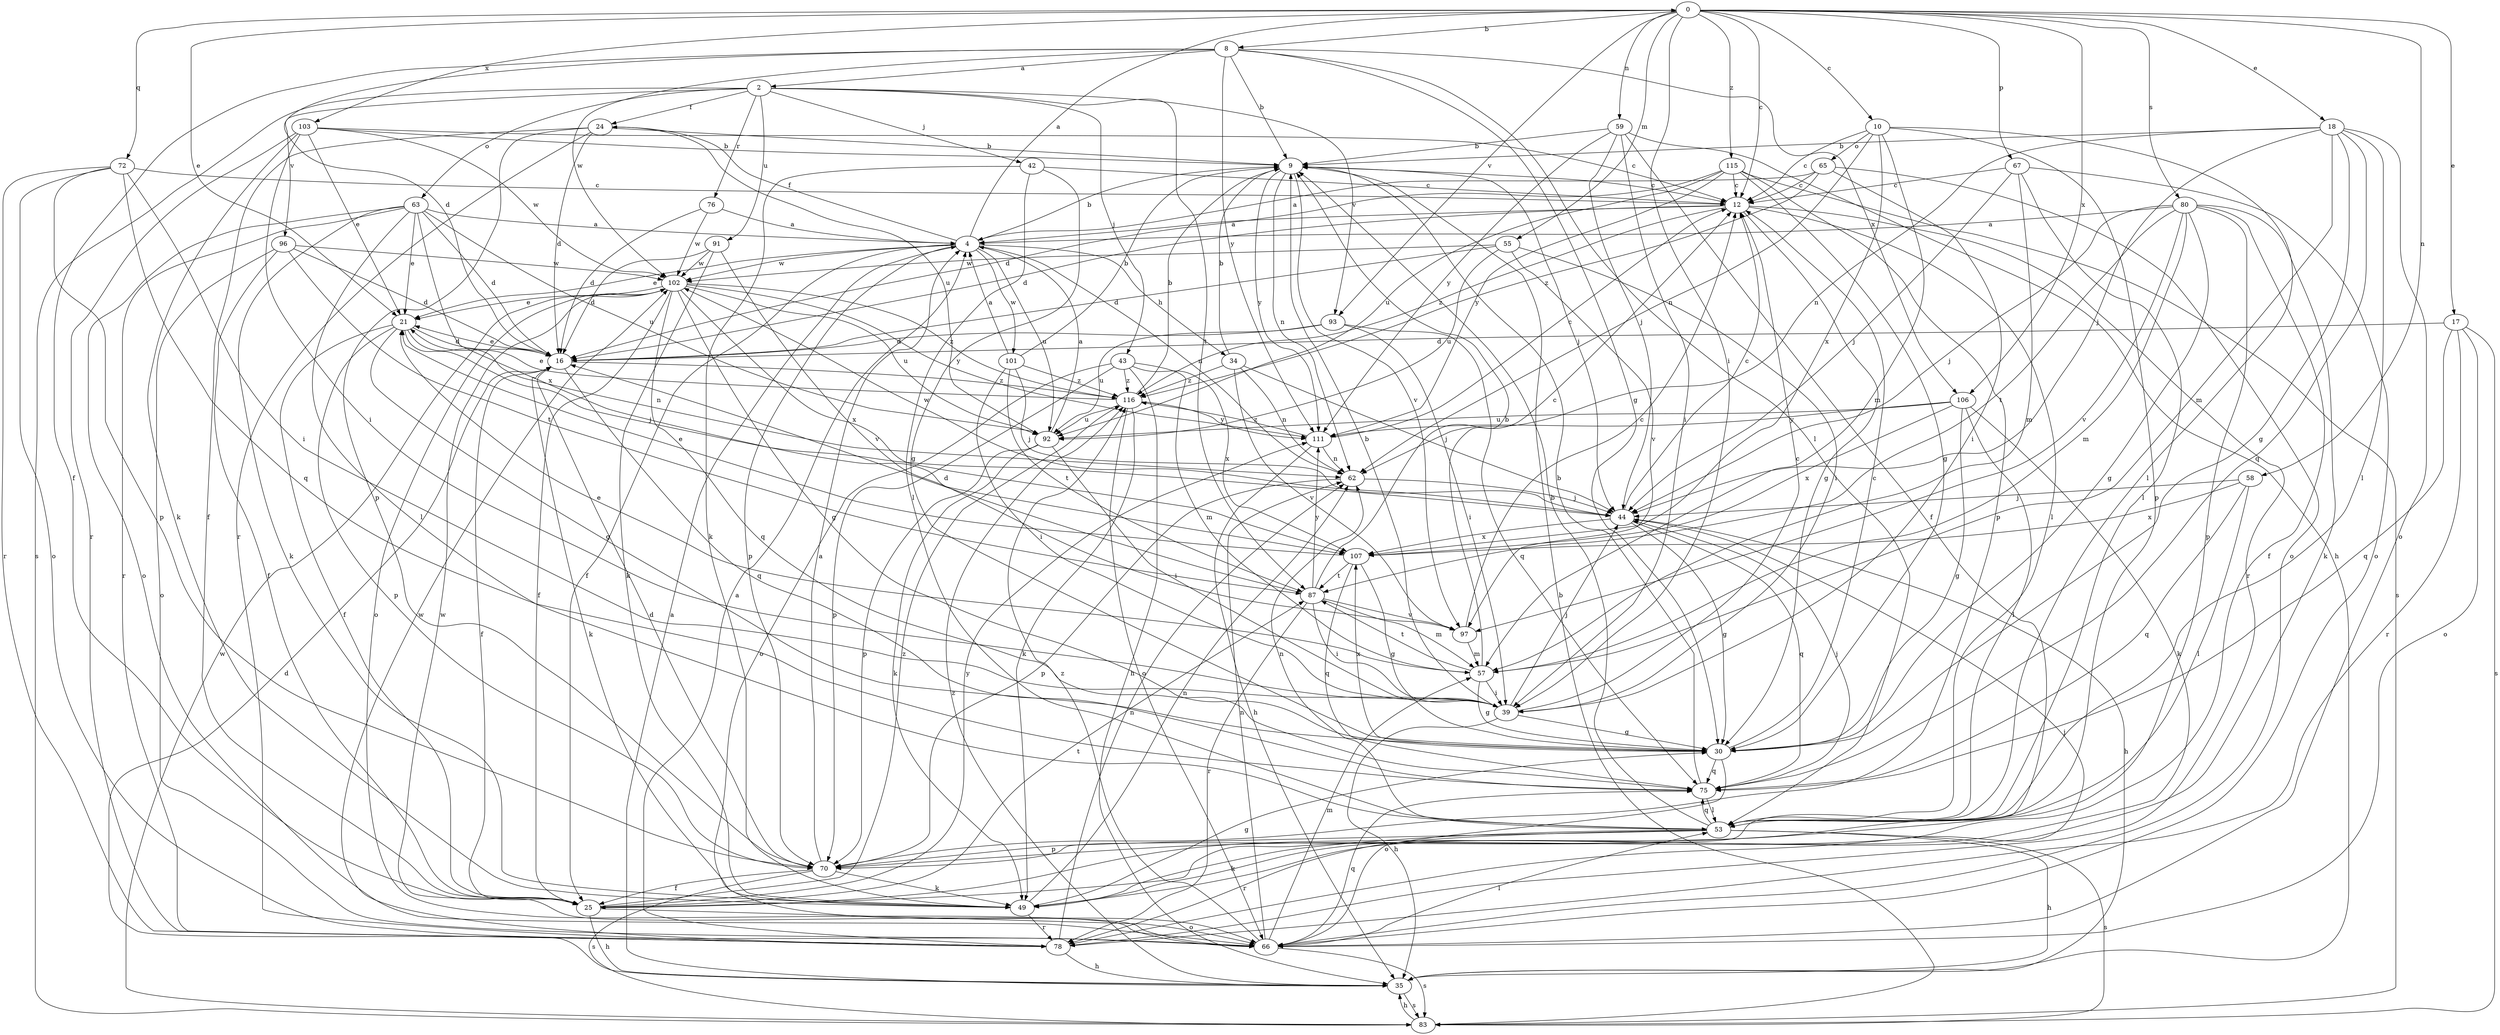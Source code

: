 strict digraph  {
0;
2;
4;
8;
9;
10;
12;
16;
17;
18;
21;
24;
25;
30;
34;
35;
39;
42;
43;
44;
49;
53;
55;
57;
58;
59;
62;
63;
65;
66;
67;
70;
72;
75;
76;
78;
80;
83;
87;
91;
92;
93;
96;
97;
101;
102;
103;
106;
107;
111;
115;
116;
0 -> 8  [label=b];
0 -> 10  [label=c];
0 -> 12  [label=c];
0 -> 17  [label=e];
0 -> 18  [label=e];
0 -> 21  [label=e];
0 -> 39  [label=i];
0 -> 55  [label=m];
0 -> 58  [label=n];
0 -> 59  [label=n];
0 -> 67  [label=p];
0 -> 72  [label=q];
0 -> 80  [label=s];
0 -> 93  [label=v];
0 -> 103  [label=x];
0 -> 106  [label=x];
0 -> 115  [label=z];
2 -> 24  [label=f];
2 -> 42  [label=j];
2 -> 43  [label=j];
2 -> 63  [label=o];
2 -> 76  [label=r];
2 -> 83  [label=s];
2 -> 87  [label=t];
2 -> 91  [label=u];
2 -> 93  [label=v];
2 -> 96  [label=v];
4 -> 0  [label=a];
4 -> 9  [label=b];
4 -> 21  [label=e];
4 -> 24  [label=f];
4 -> 25  [label=f];
4 -> 34  [label=h];
4 -> 62  [label=n];
4 -> 70  [label=p];
4 -> 92  [label=u];
4 -> 101  [label=w];
4 -> 102  [label=w];
8 -> 2  [label=a];
8 -> 9  [label=b];
8 -> 16  [label=d];
8 -> 25  [label=f];
8 -> 30  [label=g];
8 -> 53  [label=l];
8 -> 102  [label=w];
8 -> 106  [label=x];
8 -> 111  [label=y];
9 -> 12  [label=c];
9 -> 44  [label=j];
9 -> 62  [label=n];
9 -> 97  [label=v];
9 -> 111  [label=y];
10 -> 12  [label=c];
10 -> 53  [label=l];
10 -> 57  [label=m];
10 -> 62  [label=n];
10 -> 65  [label=o];
10 -> 70  [label=p];
10 -> 107  [label=x];
12 -> 4  [label=a];
12 -> 16  [label=d];
12 -> 30  [label=g];
12 -> 53  [label=l];
12 -> 78  [label=r];
12 -> 116  [label=z];
16 -> 21  [label=e];
16 -> 25  [label=f];
16 -> 49  [label=k];
16 -> 75  [label=q];
16 -> 116  [label=z];
17 -> 16  [label=d];
17 -> 66  [label=o];
17 -> 75  [label=q];
17 -> 78  [label=r];
17 -> 83  [label=s];
18 -> 9  [label=b];
18 -> 30  [label=g];
18 -> 44  [label=j];
18 -> 53  [label=l];
18 -> 57  [label=m];
18 -> 62  [label=n];
18 -> 66  [label=o];
18 -> 75  [label=q];
21 -> 16  [label=d];
21 -> 25  [label=f];
21 -> 30  [label=g];
21 -> 44  [label=j];
21 -> 62  [label=n];
21 -> 70  [label=p];
24 -> 9  [label=b];
24 -> 16  [label=d];
24 -> 25  [label=f];
24 -> 70  [label=p];
24 -> 78  [label=r];
24 -> 92  [label=u];
25 -> 35  [label=h];
25 -> 66  [label=o];
25 -> 87  [label=t];
25 -> 111  [label=y];
25 -> 116  [label=z];
30 -> 12  [label=c];
30 -> 66  [label=o];
30 -> 75  [label=q];
30 -> 107  [label=x];
34 -> 9  [label=b];
34 -> 44  [label=j];
34 -> 62  [label=n];
34 -> 97  [label=v];
34 -> 116  [label=z];
35 -> 4  [label=a];
35 -> 16  [label=d];
35 -> 83  [label=s];
35 -> 116  [label=z];
39 -> 9  [label=b];
39 -> 12  [label=c];
39 -> 30  [label=g];
39 -> 35  [label=h];
39 -> 44  [label=j];
42 -> 12  [label=c];
42 -> 30  [label=g];
42 -> 49  [label=k];
42 -> 53  [label=l];
43 -> 35  [label=h];
43 -> 57  [label=m];
43 -> 66  [label=o];
43 -> 70  [label=p];
43 -> 107  [label=x];
43 -> 116  [label=z];
44 -> 12  [label=c];
44 -> 30  [label=g];
44 -> 35  [label=h];
44 -> 75  [label=q];
44 -> 102  [label=w];
44 -> 107  [label=x];
49 -> 30  [label=g];
49 -> 62  [label=n];
49 -> 78  [label=r];
53 -> 9  [label=b];
53 -> 35  [label=h];
53 -> 49  [label=k];
53 -> 62  [label=n];
53 -> 70  [label=p];
53 -> 75  [label=q];
53 -> 78  [label=r];
53 -> 83  [label=s];
55 -> 16  [label=d];
55 -> 39  [label=i];
55 -> 92  [label=u];
55 -> 97  [label=v];
55 -> 102  [label=w];
57 -> 9  [label=b];
57 -> 21  [label=e];
57 -> 30  [label=g];
57 -> 39  [label=i];
57 -> 87  [label=t];
58 -> 44  [label=j];
58 -> 53  [label=l];
58 -> 75  [label=q];
58 -> 107  [label=x];
59 -> 9  [label=b];
59 -> 25  [label=f];
59 -> 35  [label=h];
59 -> 39  [label=i];
59 -> 44  [label=j];
59 -> 111  [label=y];
62 -> 44  [label=j];
62 -> 70  [label=p];
63 -> 4  [label=a];
63 -> 16  [label=d];
63 -> 21  [label=e];
63 -> 49  [label=k];
63 -> 53  [label=l];
63 -> 66  [label=o];
63 -> 78  [label=r];
63 -> 92  [label=u];
63 -> 107  [label=x];
65 -> 4  [label=a];
65 -> 12  [label=c];
65 -> 39  [label=i];
65 -> 66  [label=o];
65 -> 116  [label=z];
66 -> 53  [label=l];
66 -> 57  [label=m];
66 -> 62  [label=n];
66 -> 75  [label=q];
66 -> 83  [label=s];
66 -> 102  [label=w];
66 -> 116  [label=z];
67 -> 12  [label=c];
67 -> 44  [label=j];
67 -> 53  [label=l];
67 -> 57  [label=m];
67 -> 66  [label=o];
70 -> 4  [label=a];
70 -> 16  [label=d];
70 -> 25  [label=f];
70 -> 49  [label=k];
70 -> 83  [label=s];
72 -> 12  [label=c];
72 -> 39  [label=i];
72 -> 66  [label=o];
72 -> 70  [label=p];
72 -> 75  [label=q];
72 -> 78  [label=r];
75 -> 9  [label=b];
75 -> 44  [label=j];
75 -> 53  [label=l];
76 -> 4  [label=a];
76 -> 16  [label=d];
76 -> 102  [label=w];
78 -> 4  [label=a];
78 -> 35  [label=h];
78 -> 44  [label=j];
78 -> 62  [label=n];
78 -> 102  [label=w];
80 -> 4  [label=a];
80 -> 25  [label=f];
80 -> 30  [label=g];
80 -> 44  [label=j];
80 -> 49  [label=k];
80 -> 57  [label=m];
80 -> 70  [label=p];
80 -> 87  [label=t];
80 -> 97  [label=v];
83 -> 9  [label=b];
83 -> 35  [label=h];
83 -> 102  [label=w];
87 -> 12  [label=c];
87 -> 16  [label=d];
87 -> 39  [label=i];
87 -> 57  [label=m];
87 -> 78  [label=r];
87 -> 97  [label=v];
87 -> 111  [label=y];
91 -> 16  [label=d];
91 -> 49  [label=k];
91 -> 97  [label=v];
91 -> 102  [label=w];
92 -> 4  [label=a];
92 -> 39  [label=i];
92 -> 49  [label=k];
92 -> 70  [label=p];
93 -> 16  [label=d];
93 -> 39  [label=i];
93 -> 75  [label=q];
93 -> 92  [label=u];
96 -> 16  [label=d];
96 -> 25  [label=f];
96 -> 66  [label=o];
96 -> 87  [label=t];
96 -> 102  [label=w];
97 -> 12  [label=c];
97 -> 57  [label=m];
101 -> 4  [label=a];
101 -> 9  [label=b];
101 -> 39  [label=i];
101 -> 44  [label=j];
101 -> 87  [label=t];
101 -> 116  [label=z];
102 -> 21  [label=e];
102 -> 25  [label=f];
102 -> 30  [label=g];
102 -> 66  [label=o];
102 -> 75  [label=q];
102 -> 92  [label=u];
102 -> 107  [label=x];
102 -> 111  [label=y];
102 -> 116  [label=z];
103 -> 9  [label=b];
103 -> 12  [label=c];
103 -> 21  [label=e];
103 -> 39  [label=i];
103 -> 49  [label=k];
103 -> 78  [label=r];
103 -> 102  [label=w];
106 -> 30  [label=g];
106 -> 49  [label=k];
106 -> 53  [label=l];
106 -> 92  [label=u];
106 -> 107  [label=x];
106 -> 111  [label=y];
107 -> 21  [label=e];
107 -> 30  [label=g];
107 -> 75  [label=q];
107 -> 87  [label=t];
111 -> 12  [label=c];
111 -> 35  [label=h];
111 -> 62  [label=n];
111 -> 116  [label=z];
115 -> 12  [label=c];
115 -> 16  [label=d];
115 -> 30  [label=g];
115 -> 70  [label=p];
115 -> 83  [label=s];
115 -> 92  [label=u];
115 -> 111  [label=y];
116 -> 9  [label=b];
116 -> 21  [label=e];
116 -> 49  [label=k];
116 -> 66  [label=o];
116 -> 92  [label=u];
116 -> 111  [label=y];
}
